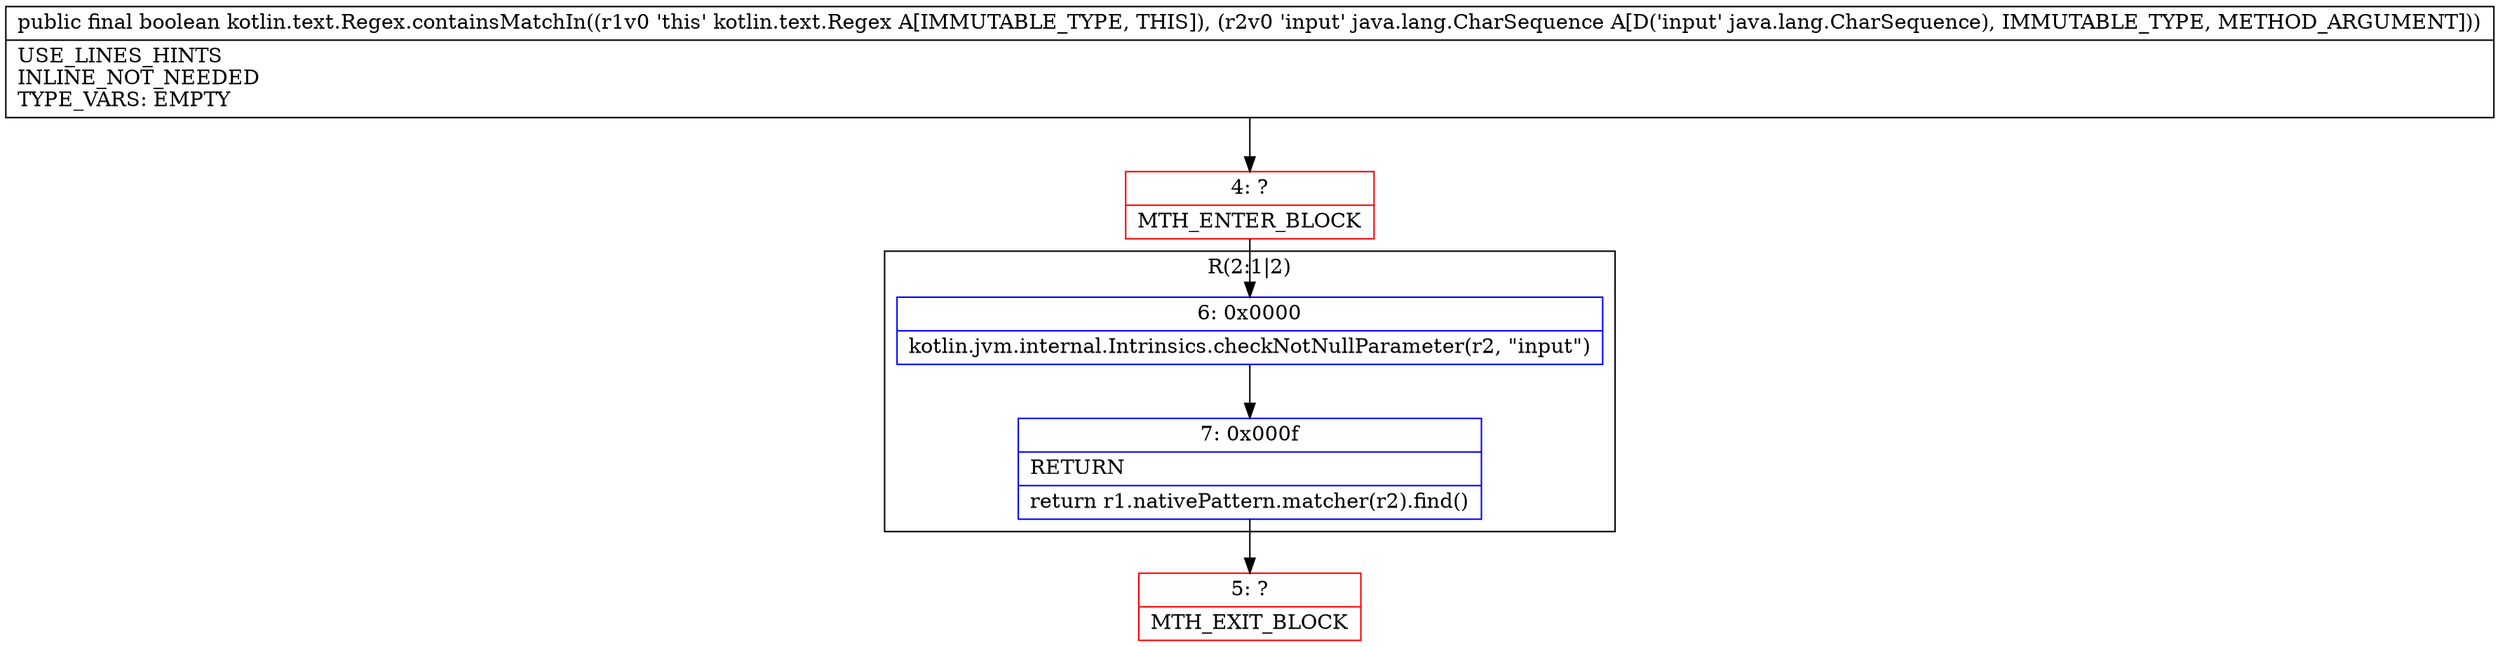 digraph "CFG forkotlin.text.Regex.containsMatchIn(Ljava\/lang\/CharSequence;)Z" {
subgraph cluster_Region_1935268582 {
label = "R(2:1|2)";
node [shape=record,color=blue];
Node_6 [shape=record,label="{6\:\ 0x0000|kotlin.jvm.internal.Intrinsics.checkNotNullParameter(r2, \"input\")\l}"];
Node_7 [shape=record,label="{7\:\ 0x000f|RETURN\l|return r1.nativePattern.matcher(r2).find()\l}"];
}
Node_4 [shape=record,color=red,label="{4\:\ ?|MTH_ENTER_BLOCK\l}"];
Node_5 [shape=record,color=red,label="{5\:\ ?|MTH_EXIT_BLOCK\l}"];
MethodNode[shape=record,label="{public final boolean kotlin.text.Regex.containsMatchIn((r1v0 'this' kotlin.text.Regex A[IMMUTABLE_TYPE, THIS]), (r2v0 'input' java.lang.CharSequence A[D('input' java.lang.CharSequence), IMMUTABLE_TYPE, METHOD_ARGUMENT]))  | USE_LINES_HINTS\lINLINE_NOT_NEEDED\lTYPE_VARS: EMPTY\l}"];
MethodNode -> Node_4;Node_6 -> Node_7;
Node_7 -> Node_5;
Node_4 -> Node_6;
}

